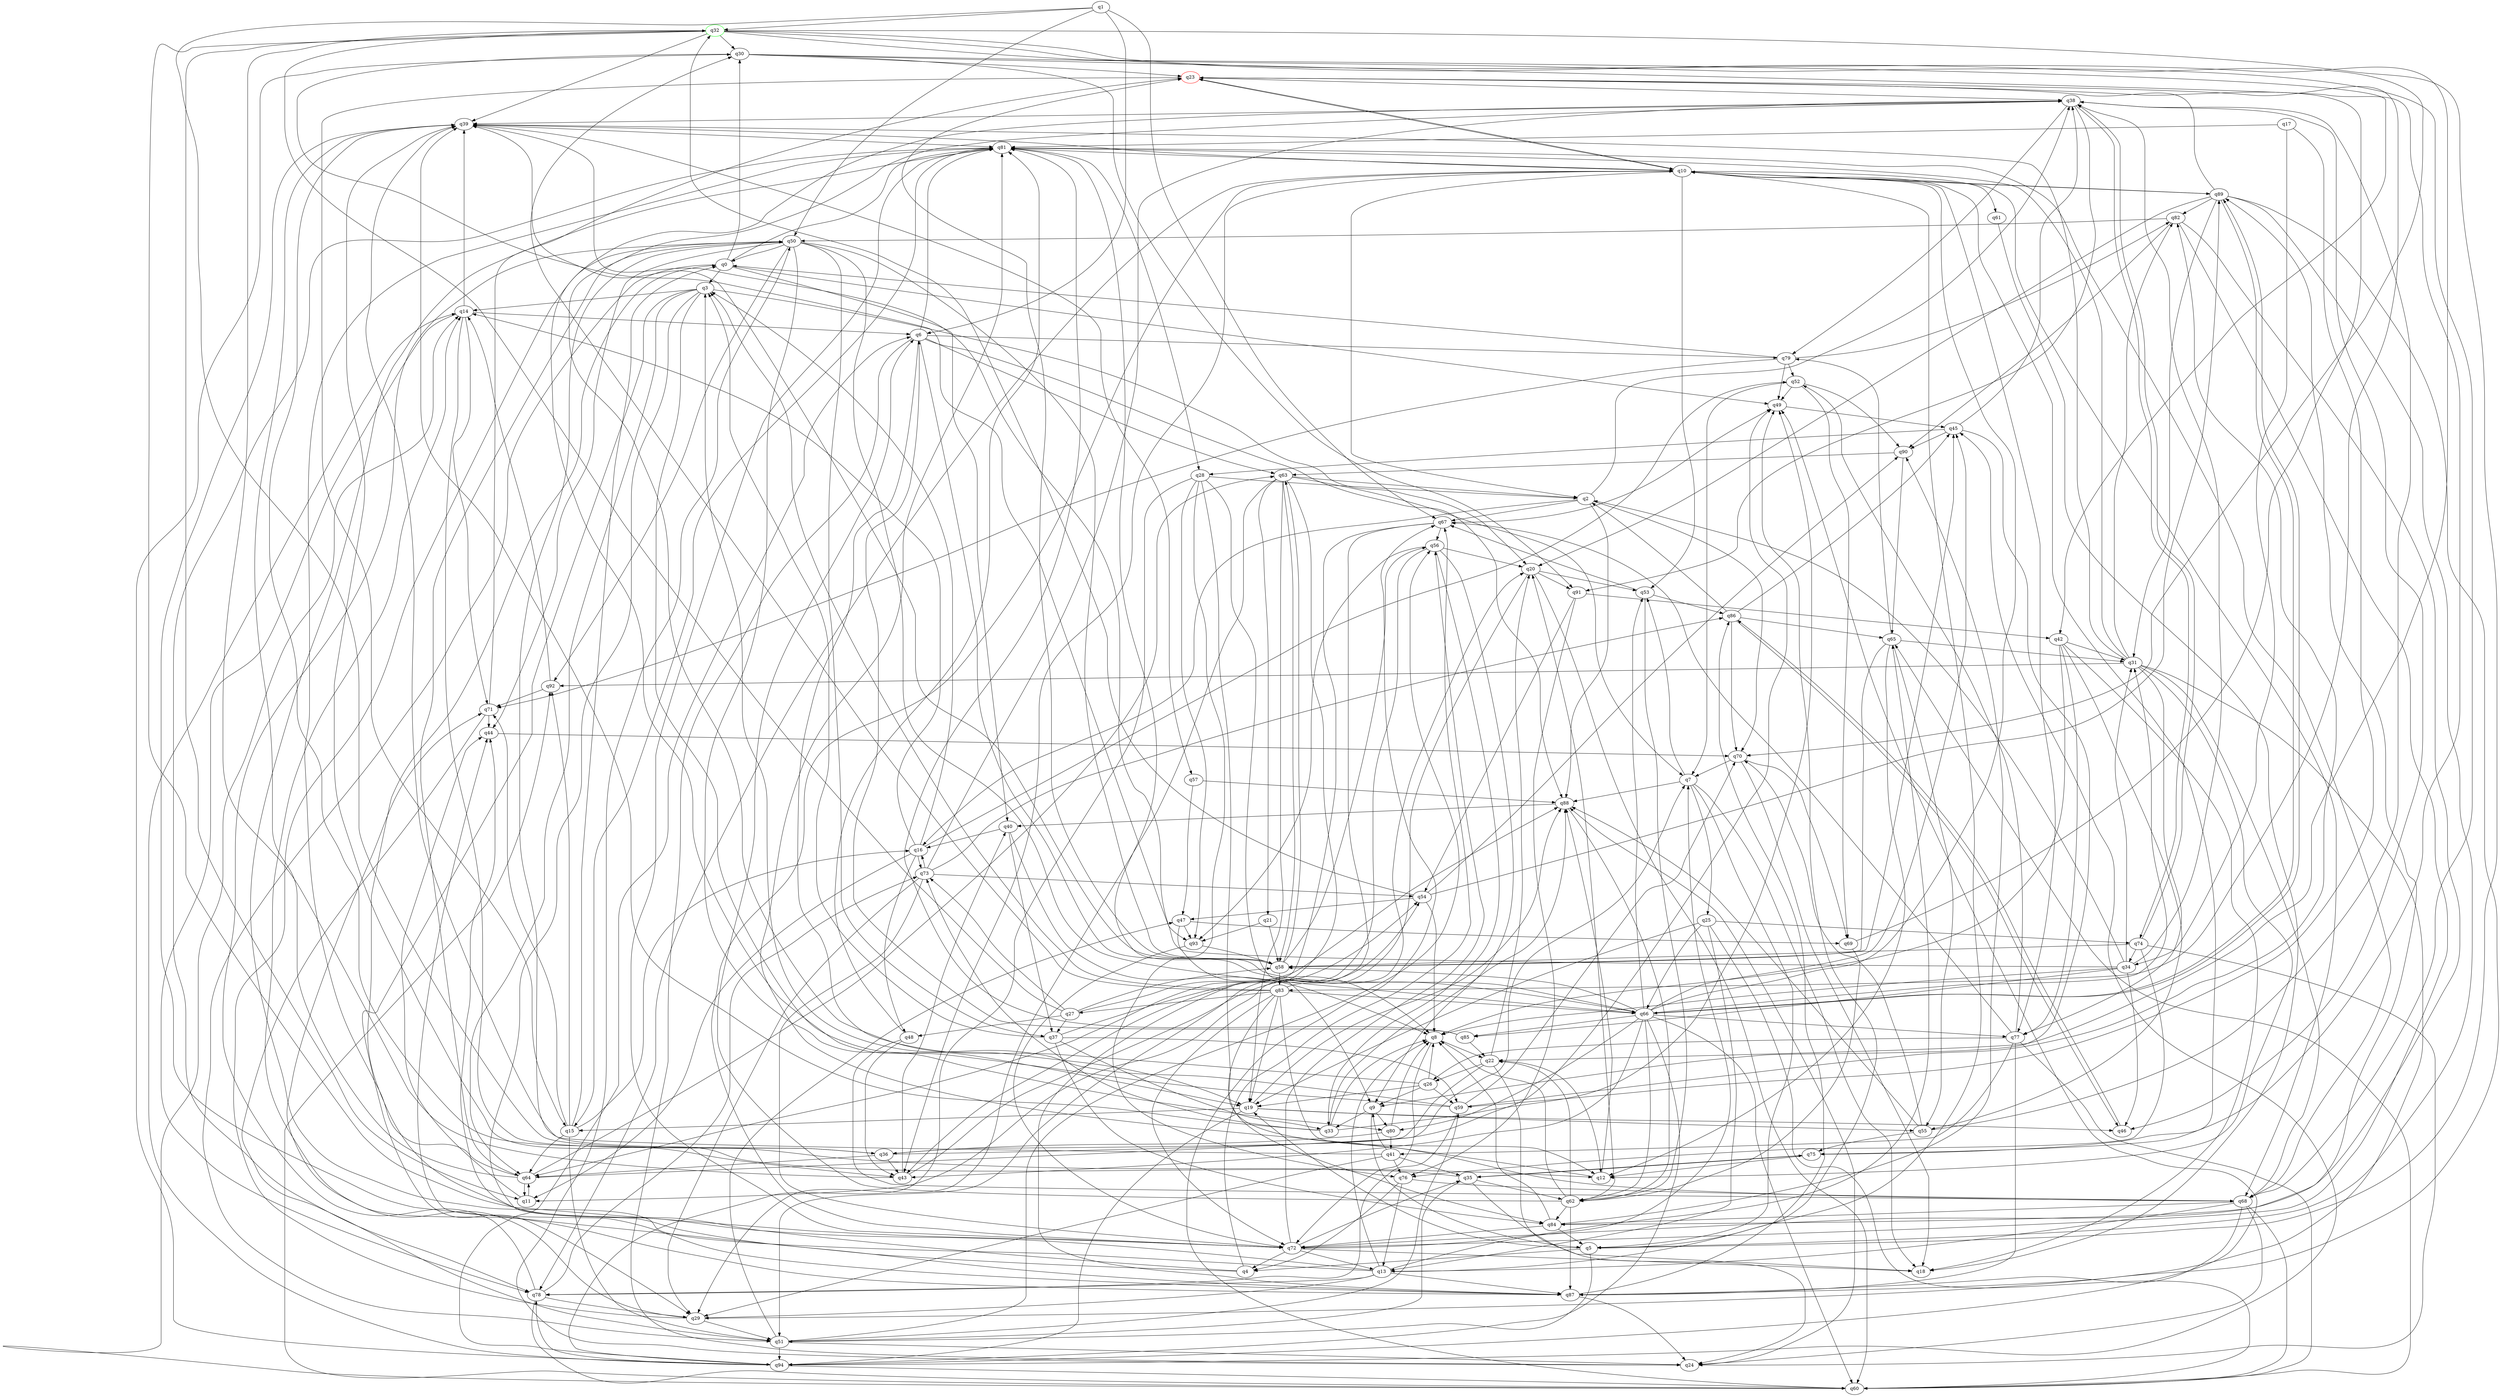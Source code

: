 digraph A{
q32 [initial=1,color=green];
q23 [final=1,color=red];
q0 -> q3;
q0 -> q30;
q0 -> q40;
q0 -> q49;
q0 -> q51;
q0 -> q81;
q1 -> q6;
q1 -> q32;
q1 -> q36;
q1 -> q50;
q1 -> q67;
q2 -> q16;
q2 -> q38;
q2 -> q67;
q2 -> q70;
q2 -> q88;
q3 -> q14;
q3 -> q19;
q3 -> q20;
q3 -> q29;
q3 -> q64;
q3 -> q87;
q4 -> q39;
q4 -> q44;
q4 -> q67;
q5 -> q4;
q5 -> q10;
q5 -> q19;
q5 -> q51;
q6 -> q19;
q6 -> q24;
q6 -> q63;
q6 -> q66;
q6 -> q79;
q6 -> q81;
q6 -> q88;
q7 -> q5;
q7 -> q18;
q7 -> q25;
q7 -> q53;
q7 -> q88;
q8 -> q22;
q8 -> q72;
q9 -> q5;
q9 -> q33;
q9 -> q80;
q10 -> q2;
q10 -> q23;
q10 -> q39;
q10 -> q43;
q10 -> q53;
q10 -> q61;
q10 -> q68;
q10 -> q77;
q10 -> q78;
q10 -> q89;
q11 -> q44;
q11 -> q64;
q12 -> q81;
q12 -> q88;
q13 -> q0;
q13 -> q7;
q13 -> q8;
q13 -> q29;
q13 -> q49;
q13 -> q78;
q13 -> q81;
q13 -> q87;
q14 -> q6;
q14 -> q12;
q14 -> q39;
q14 -> q71;
q14 -> q78;
q15 -> q0;
q15 -> q16;
q15 -> q51;
q15 -> q64;
q15 -> q71;
q15 -> q92;
q16 -> q3;
q16 -> q11;
q16 -> q14;
q16 -> q48;
q16 -> q52;
q16 -> q73;
q17 -> q34;
q17 -> q59;
q17 -> q81;
q19 -> q15;
q19 -> q46;
q19 -> q55;
q19 -> q88;
q19 -> q94;
q20 -> q11;
q20 -> q53;
q20 -> q60;
q20 -> q91;
q21 -> q58;
q21 -> q93;
q22 -> q12;
q22 -> q20;
q22 -> q24;
q22 -> q26;
q22 -> q36;
q23 -> q10;
q23 -> q15;
q23 -> q38;
q23 -> q83;
q24 -> q50;
q24 -> q88;
q25 -> q13;
q25 -> q19;
q25 -> q60;
q25 -> q66;
q25 -> q74;
q26 -> q8;
q26 -> q9;
q26 -> q19;
q26 -> q38;
q26 -> q59;
q27 -> q32;
q27 -> q37;
q27 -> q48;
q27 -> q58;
q27 -> q73;
q27 -> q88;
q28 -> q2;
q28 -> q9;
q28 -> q68;
q28 -> q76;
q28 -> q93;
q28 -> q94;
q29 -> q50;
q29 -> q51;
q29 -> q71;
q30 -> q23;
q30 -> q68;
q30 -> q75;
q30 -> q91;
q30 -> q93;
q31 -> q12;
q31 -> q29;
q31 -> q39;
q31 -> q68;
q31 -> q77;
q31 -> q81;
q31 -> q82;
q31 -> q92;
q32 -> q5;
q32 -> q11;
q32 -> q22;
q32 -> q30;
q32 -> q39;
q32 -> q42;
q32 -> q70;
q32 -> q72;
q33 -> q8;
q33 -> q39;
q33 -> q49;
q33 -> q73;
q33 -> q88;
q34 -> q2;
q34 -> q8;
q34 -> q31;
q34 -> q38;
q34 -> q39;
q34 -> q46;
q34 -> q85;
q35 -> q18;
q35 -> q39;
q35 -> q51;
q35 -> q62;
q35 -> q75;
q36 -> q43;
q36 -> q49;
q36 -> q50;
q36 -> q64;
q37 -> q3;
q37 -> q33;
q37 -> q54;
q37 -> q59;
q37 -> q84;
q38 -> q39;
q38 -> q46;
q38 -> q74;
q38 -> q79;
q38 -> q91;
q39 -> q43;
q39 -> q57;
q39 -> q81;
q40 -> q8;
q40 -> q16;
q40 -> q37;
q41 -> q9;
q41 -> q29;
q41 -> q35;
q41 -> q39;
q41 -> q76;
q42 -> q8;
q42 -> q18;
q42 -> q31;
q42 -> q55;
q42 -> q77;
q43 -> q32;
q43 -> q40;
q43 -> q54;
q44 -> q70;
q45 -> q9;
q45 -> q28;
q45 -> q38;
q45 -> q90;
q46 -> q86;
q47 -> q8;
q47 -> q69;
q47 -> q93;
q48 -> q43;
q48 -> q68;
q48 -> q81;
q49 -> q45;
q50 -> q0;
q50 -> q37;
q50 -> q44;
q50 -> q58;
q50 -> q64;
q50 -> q66;
q50 -> q80;
q50 -> q92;
q51 -> q24;
q51 -> q47;
q51 -> q56;
q51 -> q59;
q51 -> q94;
q52 -> q7;
q52 -> q49;
q52 -> q69;
q52 -> q90;
q53 -> q62;
q53 -> q67;
q53 -> q86;
q54 -> q8;
q54 -> q32;
q54 -> q47;
q54 -> q89;
q54 -> q90;
q55 -> q38;
q55 -> q70;
q55 -> q75;
q55 -> q88;
q56 -> q9;
q56 -> q20;
q56 -> q33;
q56 -> q43;
q56 -> q93;
q57 -> q47;
q57 -> q88;
q58 -> q23;
q58 -> q39;
q58 -> q45;
q58 -> q56;
q58 -> q63;
q58 -> q83;
q59 -> q3;
q59 -> q38;
q59 -> q70;
q59 -> q78;
q59 -> q82;
q60 -> q14;
q60 -> q65;
q60 -> q67;
q60 -> q92;
q61 -> q18;
q62 -> q6;
q62 -> q8;
q62 -> q20;
q62 -> q22;
q62 -> q84;
q62 -> q87;
q63 -> q2;
q63 -> q7;
q63 -> q19;
q63 -> q21;
q63 -> q29;
q63 -> q58;
q63 -> q87;
q64 -> q7;
q64 -> q11;
q64 -> q39;
q64 -> q63;
q64 -> q81;
q65 -> q12;
q65 -> q31;
q65 -> q55;
q65 -> q58;
q65 -> q79;
q66 -> q10;
q66 -> q31;
q66 -> q43;
q66 -> q45;
q66 -> q53;
q66 -> q58;
q66 -> q60;
q66 -> q62;
q66 -> q77;
q66 -> q80;
q66 -> q81;
q66 -> q85;
q66 -> q89;
q66 -> q94;
q67 -> q49;
q67 -> q51;
q67 -> q56;
q67 -> q64;
q68 -> q13;
q68 -> q24;
q68 -> q60;
q68 -> q81;
q68 -> q84;
q68 -> q87;
q69 -> q23;
q69 -> q62;
q70 -> q7;
q70 -> q18;
q70 -> q69;
q71 -> q23;
q71 -> q44;
q71 -> q51;
q72 -> q4;
q72 -> q10;
q72 -> q13;
q72 -> q18;
q72 -> q35;
q72 -> q56;
q72 -> q65;
q72 -> q89;
q73 -> q16;
q73 -> q29;
q73 -> q38;
q73 -> q54;
q73 -> q72;
q73 -> q86;
q74 -> q24;
q74 -> q34;
q74 -> q38;
q74 -> q58;
q74 -> q76;
q75 -> q10;
q75 -> q12;
q75 -> q35;
q76 -> q4;
q76 -> q13;
q76 -> q68;
q77 -> q26;
q77 -> q41;
q77 -> q52;
q77 -> q60;
q77 -> q67;
q77 -> q87;
q78 -> q29;
q78 -> q50;
q78 -> q60;
q78 -> q73;
q79 -> q0;
q79 -> q49;
q79 -> q52;
q79 -> q71;
q79 -> q82;
q80 -> q8;
q80 -> q36;
q80 -> q41;
q81 -> q10;
q81 -> q15;
q81 -> q28;
q81 -> q72;
q81 -> q78;
q82 -> q50;
q82 -> q72;
q82 -> q84;
q82 -> q90;
q83 -> q3;
q83 -> q12;
q83 -> q19;
q83 -> q20;
q83 -> q27;
q83 -> q30;
q83 -> q66;
q83 -> q72;
q83 -> q84;
q84 -> q5;
q84 -> q8;
q84 -> q72;
q84 -> q90;
q85 -> q6;
q85 -> q22;
q85 -> q81;
q86 -> q2;
q86 -> q45;
q86 -> q46;
q86 -> q65;
q86 -> q70;
q87 -> q14;
q87 -> q24;
q87 -> q44;
q87 -> q86;
q88 -> q40;
q88 -> q62;
q89 -> q5;
q89 -> q10;
q89 -> q20;
q89 -> q23;
q89 -> q31;
q89 -> q66;
q89 -> q82;
q89 -> q87;
q90 -> q63;
q90 -> q65;
q91 -> q42;
q91 -> q54;
q91 -> q76;
q92 -> q14;
q92 -> q71;
q93 -> q58;
q93 -> q72;
q94 -> q6;
q94 -> q14;
q94 -> q30;
q94 -> q45;
q94 -> q49;
q94 -> q60;
q94 -> q78;
}